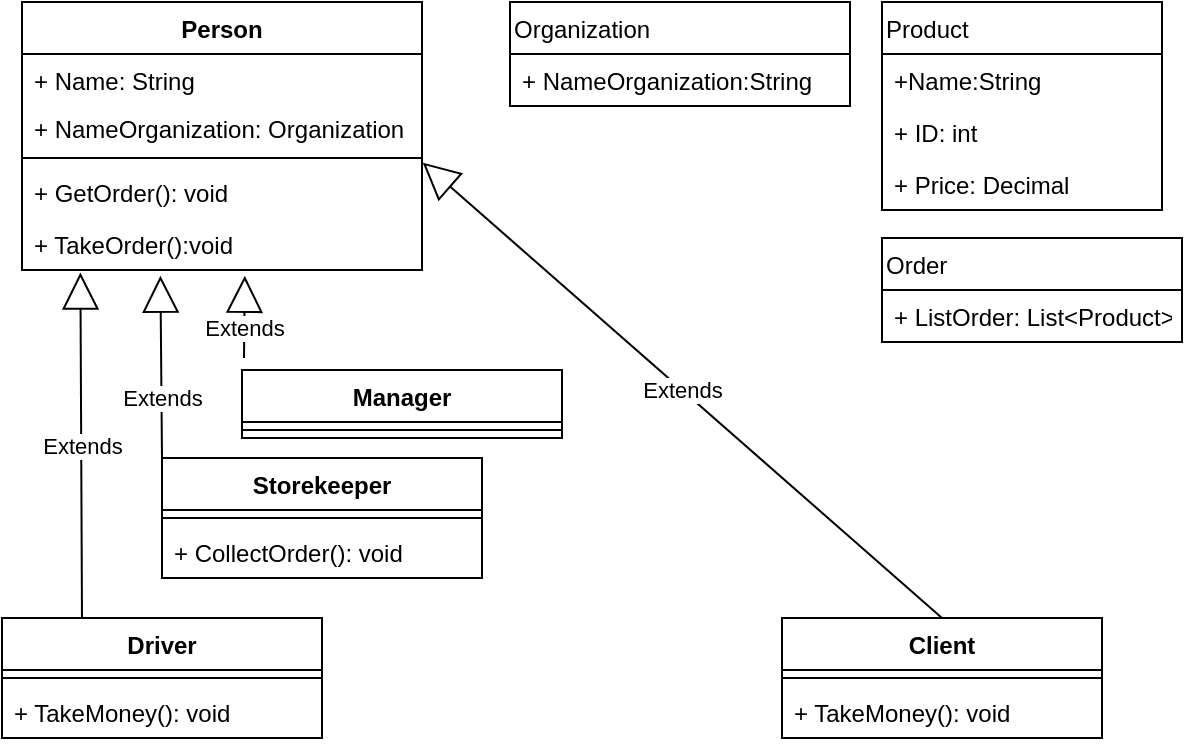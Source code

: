 <mxfile version="15.5.8" type="github">
  <diagram id="Ucg4Rn_GvzkHBU9AiUJN" name="Page-1">
    <mxGraphModel dx="660" dy="383" grid="1" gridSize="10" guides="1" tooltips="1" connect="1" arrows="1" fold="1" page="1" pageScale="1" pageWidth="827" pageHeight="1169" math="0" shadow="0">
      <root>
        <mxCell id="0" />
        <mxCell id="1" parent="0" />
        <mxCell id="VcC2zESvDWYvlx2e1C_T-5" value="Manager" style="swimlane;fontStyle=1;align=center;verticalAlign=top;childLayout=stackLayout;horizontal=1;startSize=26;horizontalStack=0;resizeParent=1;resizeParentMax=0;resizeLast=0;collapsible=1;marginBottom=0;" vertex="1" parent="1">
          <mxGeometry x="200" y="186" width="160" height="34" as="geometry">
            <mxRectangle x="90" y="120" width="100" height="26" as="alternateBounds" />
          </mxGeometry>
        </mxCell>
        <mxCell id="VcC2zESvDWYvlx2e1C_T-7" value="" style="line;strokeWidth=1;fillColor=none;align=left;verticalAlign=middle;spacingTop=-1;spacingLeft=3;spacingRight=3;rotatable=0;labelPosition=right;points=[];portConstraint=eastwest;" vertex="1" parent="VcC2zESvDWYvlx2e1C_T-5">
          <mxGeometry y="26" width="160" height="8" as="geometry" />
        </mxCell>
        <mxCell id="VcC2zESvDWYvlx2e1C_T-16" value="Person" style="swimlane;fontStyle=1;align=center;verticalAlign=top;childLayout=stackLayout;horizontal=1;startSize=26;horizontalStack=0;resizeParent=1;resizeParentMax=0;resizeLast=0;collapsible=1;marginBottom=0;" vertex="1" parent="1">
          <mxGeometry x="90" y="2" width="200" height="134" as="geometry" />
        </mxCell>
        <mxCell id="VcC2zESvDWYvlx2e1C_T-17" value="+ Name: String" style="text;strokeColor=none;fillColor=none;align=left;verticalAlign=top;spacingLeft=4;spacingRight=4;overflow=hidden;rotatable=0;points=[[0,0.5],[1,0.5]];portConstraint=eastwest;" vertex="1" parent="VcC2zESvDWYvlx2e1C_T-16">
          <mxGeometry y="26" width="200" height="24" as="geometry" />
        </mxCell>
        <mxCell id="VcC2zESvDWYvlx2e1C_T-28" value="+ NameOrganization: Organization" style="text;strokeColor=none;fillColor=none;align=left;verticalAlign=top;spacingLeft=4;spacingRight=4;overflow=hidden;rotatable=0;points=[[0,0.5],[1,0.5]];portConstraint=eastwest;" vertex="1" parent="VcC2zESvDWYvlx2e1C_T-16">
          <mxGeometry y="50" width="200" height="24" as="geometry" />
        </mxCell>
        <mxCell id="VcC2zESvDWYvlx2e1C_T-18" value="" style="line;strokeWidth=1;fillColor=none;align=left;verticalAlign=middle;spacingTop=-1;spacingLeft=3;spacingRight=3;rotatable=0;labelPosition=right;points=[];portConstraint=eastwest;" vertex="1" parent="VcC2zESvDWYvlx2e1C_T-16">
          <mxGeometry y="74" width="200" height="8" as="geometry" />
        </mxCell>
        <mxCell id="VcC2zESvDWYvlx2e1C_T-22" value="+ GetOrder(): void" style="text;strokeColor=none;fillColor=none;align=left;verticalAlign=top;spacingLeft=4;spacingRight=4;overflow=hidden;rotatable=0;points=[[0,0.5],[1,0.5]];portConstraint=eastwest;" vertex="1" parent="VcC2zESvDWYvlx2e1C_T-16">
          <mxGeometry y="82" width="200" height="26" as="geometry" />
        </mxCell>
        <mxCell id="VcC2zESvDWYvlx2e1C_T-30" value="+ TakeOrder():void" style="text;strokeColor=none;fillColor=none;align=left;verticalAlign=top;spacingLeft=4;spacingRight=4;overflow=hidden;rotatable=0;points=[[0,0.5],[1,0.5]];portConstraint=eastwest;" vertex="1" parent="VcC2zESvDWYvlx2e1C_T-16">
          <mxGeometry y="108" width="200" height="26" as="geometry" />
        </mxCell>
        <mxCell id="VcC2zESvDWYvlx2e1C_T-31" value="Organization" style="swimlane;fontStyle=0;childLayout=stackLayout;horizontal=1;startSize=26;fillColor=none;horizontalStack=0;resizeParent=1;resizeParentMax=0;resizeLast=0;collapsible=1;marginBottom=0;align=left;verticalAlign=top;" vertex="1" parent="1">
          <mxGeometry x="334" y="2" width="170" height="52" as="geometry" />
        </mxCell>
        <mxCell id="VcC2zESvDWYvlx2e1C_T-32" value="+ NameOrganization:String" style="text;strokeColor=none;fillColor=none;align=left;verticalAlign=top;spacingLeft=4;spacingRight=4;overflow=hidden;rotatable=0;points=[[0,0.5],[1,0.5]];portConstraint=eastwest;" vertex="1" parent="VcC2zESvDWYvlx2e1C_T-31">
          <mxGeometry y="26" width="170" height="26" as="geometry" />
        </mxCell>
        <mxCell id="VcC2zESvDWYvlx2e1C_T-35" value="Client" style="swimlane;fontStyle=1;align=center;verticalAlign=top;childLayout=stackLayout;horizontal=1;startSize=26;horizontalStack=0;resizeParent=1;resizeParentMax=0;resizeLast=0;collapsible=1;marginBottom=0;fillColor=none;gradientColor=none;" vertex="1" parent="1">
          <mxGeometry x="470" y="310" width="160" height="60" as="geometry" />
        </mxCell>
        <mxCell id="VcC2zESvDWYvlx2e1C_T-37" value="" style="line;strokeWidth=1;fillColor=none;align=left;verticalAlign=middle;spacingTop=-1;spacingLeft=3;spacingRight=3;rotatable=0;labelPosition=right;points=[];portConstraint=eastwest;" vertex="1" parent="VcC2zESvDWYvlx2e1C_T-35">
          <mxGeometry y="26" width="160" height="8" as="geometry" />
        </mxCell>
        <mxCell id="VcC2zESvDWYvlx2e1C_T-38" value="+ TakeMoney(): void" style="text;strokeColor=none;fillColor=none;align=left;verticalAlign=top;spacingLeft=4;spacingRight=4;overflow=hidden;rotatable=0;points=[[0,0.5],[1,0.5]];portConstraint=eastwest;" vertex="1" parent="VcC2zESvDWYvlx2e1C_T-35">
          <mxGeometry y="34" width="160" height="26" as="geometry" />
        </mxCell>
        <mxCell id="VcC2zESvDWYvlx2e1C_T-39" value="Storekeeper" style="swimlane;fontStyle=1;align=center;verticalAlign=top;childLayout=stackLayout;horizontal=1;startSize=26;horizontalStack=0;resizeParent=1;resizeParentMax=0;resizeLast=0;collapsible=1;marginBottom=0;fillColor=none;gradientColor=none;" vertex="1" parent="1">
          <mxGeometry x="160" y="230" width="160" height="60" as="geometry" />
        </mxCell>
        <mxCell id="VcC2zESvDWYvlx2e1C_T-41" value="" style="line;strokeWidth=1;fillColor=none;align=left;verticalAlign=middle;spacingTop=-1;spacingLeft=3;spacingRight=3;rotatable=0;labelPosition=right;points=[];portConstraint=eastwest;" vertex="1" parent="VcC2zESvDWYvlx2e1C_T-39">
          <mxGeometry y="26" width="160" height="8" as="geometry" />
        </mxCell>
        <mxCell id="VcC2zESvDWYvlx2e1C_T-42" value="+ CollectOrder(): void" style="text;strokeColor=none;fillColor=none;align=left;verticalAlign=top;spacingLeft=4;spacingRight=4;overflow=hidden;rotatable=0;points=[[0,0.5],[1,0.5]];portConstraint=eastwest;" vertex="1" parent="VcC2zESvDWYvlx2e1C_T-39">
          <mxGeometry y="34" width="160" height="26" as="geometry" />
        </mxCell>
        <mxCell id="VcC2zESvDWYvlx2e1C_T-43" value="Driver" style="swimlane;fontStyle=1;align=center;verticalAlign=top;childLayout=stackLayout;horizontal=1;startSize=26;horizontalStack=0;resizeParent=1;resizeParentMax=0;resizeLast=0;collapsible=1;marginBottom=0;fillColor=none;gradientColor=none;" vertex="1" parent="1">
          <mxGeometry x="80" y="310" width="160" height="60" as="geometry" />
        </mxCell>
        <mxCell id="VcC2zESvDWYvlx2e1C_T-45" value="" style="line;strokeWidth=1;fillColor=none;align=left;verticalAlign=middle;spacingTop=-1;spacingLeft=3;spacingRight=3;rotatable=0;labelPosition=right;points=[];portConstraint=eastwest;" vertex="1" parent="VcC2zESvDWYvlx2e1C_T-43">
          <mxGeometry y="26" width="160" height="8" as="geometry" />
        </mxCell>
        <mxCell id="VcC2zESvDWYvlx2e1C_T-46" value="+ TakeMoney(): void" style="text;strokeColor=none;fillColor=none;align=left;verticalAlign=top;spacingLeft=4;spacingRight=4;overflow=hidden;rotatable=0;points=[[0,0.5],[1,0.5]];portConstraint=eastwest;" vertex="1" parent="VcC2zESvDWYvlx2e1C_T-43">
          <mxGeometry y="34" width="160" height="26" as="geometry" />
        </mxCell>
        <mxCell id="VcC2zESvDWYvlx2e1C_T-47" value="Product" style="swimlane;fontStyle=0;childLayout=stackLayout;horizontal=1;startSize=26;fillColor=none;horizontalStack=0;resizeParent=1;resizeParentMax=0;resizeLast=0;collapsible=1;marginBottom=0;align=left;verticalAlign=top;" vertex="1" parent="1">
          <mxGeometry x="520" y="2" width="140" height="104" as="geometry" />
        </mxCell>
        <mxCell id="VcC2zESvDWYvlx2e1C_T-48" value="+Name:String" style="text;strokeColor=none;fillColor=none;align=left;verticalAlign=top;spacingLeft=4;spacingRight=4;overflow=hidden;rotatable=0;points=[[0,0.5],[1,0.5]];portConstraint=eastwest;" vertex="1" parent="VcC2zESvDWYvlx2e1C_T-47">
          <mxGeometry y="26" width="140" height="26" as="geometry" />
        </mxCell>
        <mxCell id="VcC2zESvDWYvlx2e1C_T-49" value="+ ID: int" style="text;strokeColor=none;fillColor=none;align=left;verticalAlign=top;spacingLeft=4;spacingRight=4;overflow=hidden;rotatable=0;points=[[0,0.5],[1,0.5]];portConstraint=eastwest;" vertex="1" parent="VcC2zESvDWYvlx2e1C_T-47">
          <mxGeometry y="52" width="140" height="26" as="geometry" />
        </mxCell>
        <mxCell id="VcC2zESvDWYvlx2e1C_T-50" value="+ Price: Decimal" style="text;strokeColor=none;fillColor=none;align=left;verticalAlign=top;spacingLeft=4;spacingRight=4;overflow=hidden;rotatable=0;points=[[0,0.5],[1,0.5]];portConstraint=eastwest;" vertex="1" parent="VcC2zESvDWYvlx2e1C_T-47">
          <mxGeometry y="78" width="140" height="26" as="geometry" />
        </mxCell>
        <mxCell id="VcC2zESvDWYvlx2e1C_T-51" value="Order" style="swimlane;fontStyle=0;childLayout=stackLayout;horizontal=1;startSize=26;fillColor=none;horizontalStack=0;resizeParent=1;resizeParentMax=0;resizeLast=0;collapsible=1;marginBottom=0;align=left;verticalAlign=top;" vertex="1" parent="1">
          <mxGeometry x="520" y="120" width="150" height="52" as="geometry" />
        </mxCell>
        <mxCell id="VcC2zESvDWYvlx2e1C_T-52" value="+ ListOrder: List&lt;Product&gt;" style="text;strokeColor=none;fillColor=none;align=left;verticalAlign=top;spacingLeft=4;spacingRight=4;overflow=hidden;rotatable=0;points=[[0,0.5],[1,0.5]];portConstraint=eastwest;" vertex="1" parent="VcC2zESvDWYvlx2e1C_T-51">
          <mxGeometry y="26" width="150" height="26" as="geometry" />
        </mxCell>
        <mxCell id="VcC2zESvDWYvlx2e1C_T-55" value="Extends" style="endArrow=block;endSize=16;endFill=0;html=1;rounded=0;entryX=0.557;entryY=1.11;entryDx=0;entryDy=0;entryPerimeter=0;" edge="1" parent="1" target="VcC2zESvDWYvlx2e1C_T-30">
          <mxGeometry x="-0.25" width="160" relative="1" as="geometry">
            <mxPoint x="201" y="180" as="sourcePoint" />
            <mxPoint x="210" y="180" as="targetPoint" />
            <Array as="points" />
            <mxPoint as="offset" />
          </mxGeometry>
        </mxCell>
        <mxCell id="VcC2zESvDWYvlx2e1C_T-56" value="Extends" style="endArrow=block;endSize=16;endFill=0;html=1;rounded=0;exitX=0.5;exitY=0;exitDx=0;exitDy=0;entryX=1.002;entryY=0.792;entryDx=0;entryDy=0;entryPerimeter=0;" edge="1" parent="1" source="VcC2zESvDWYvlx2e1C_T-35" target="VcC2zESvDWYvlx2e1C_T-18">
          <mxGeometry width="160" relative="1" as="geometry">
            <mxPoint x="290" y="180" as="sourcePoint" />
            <mxPoint x="450" y="180" as="targetPoint" />
          </mxGeometry>
        </mxCell>
        <mxCell id="VcC2zESvDWYvlx2e1C_T-57" value="Extends" style="endArrow=block;endSize=16;endFill=0;html=1;rounded=0;exitX=0;exitY=0;exitDx=0;exitDy=0;entryX=0.346;entryY=1.11;entryDx=0;entryDy=0;entryPerimeter=0;" edge="1" parent="1" source="VcC2zESvDWYvlx2e1C_T-39" target="VcC2zESvDWYvlx2e1C_T-30">
          <mxGeometry x="-0.333" width="160" relative="1" as="geometry">
            <mxPoint x="250" y="330" as="sourcePoint" />
            <mxPoint x="220" y="140" as="targetPoint" />
            <mxPoint as="offset" />
          </mxGeometry>
        </mxCell>
        <mxCell id="VcC2zESvDWYvlx2e1C_T-58" value="Extends" style="endArrow=block;endSize=16;endFill=0;html=1;rounded=0;exitX=0.25;exitY=0;exitDx=0;exitDy=0;entryX=0.146;entryY=1.049;entryDx=0;entryDy=0;entryPerimeter=0;" edge="1" parent="1" source="VcC2zESvDWYvlx2e1C_T-43" target="VcC2zESvDWYvlx2e1C_T-30">
          <mxGeometry width="160" relative="1" as="geometry">
            <mxPoint x="100" y="260" as="sourcePoint" />
            <mxPoint x="260" y="260" as="targetPoint" />
          </mxGeometry>
        </mxCell>
      </root>
    </mxGraphModel>
  </diagram>
</mxfile>
